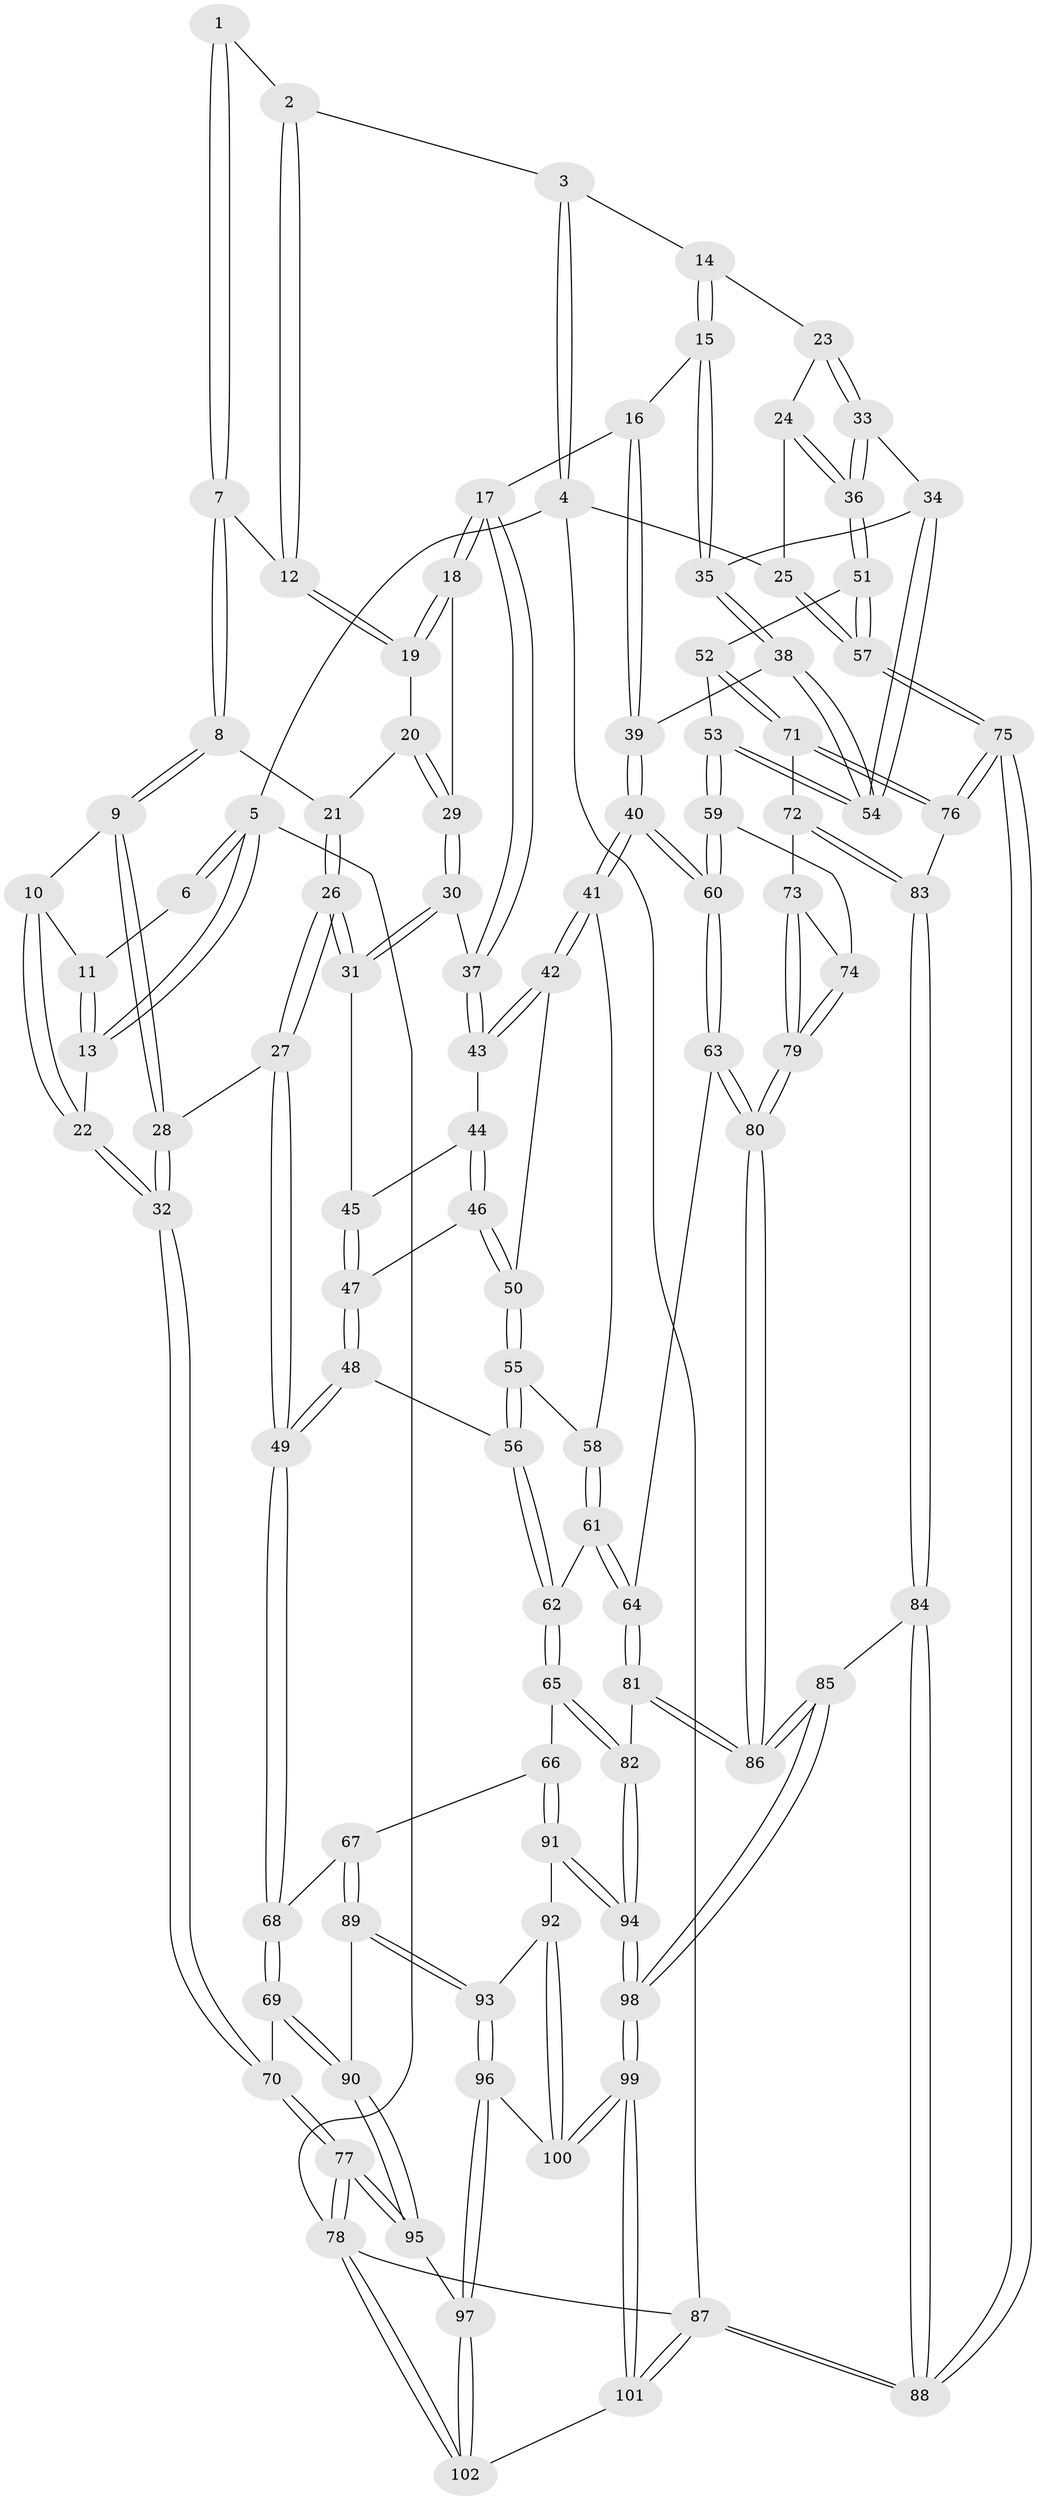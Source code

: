 // coarse degree distribution, {4: 0.5081967213114754, 5: 0.22950819672131148, 7: 0.03278688524590164, 3: 0.19672131147540983, 6: 0.01639344262295082, 2: 0.01639344262295082}
// Generated by graph-tools (version 1.1) at 2025/52/02/27/25 19:52:44]
// undirected, 102 vertices, 252 edges
graph export_dot {
graph [start="1"]
  node [color=gray90,style=filled];
  1 [pos="+0.21626574093680836+0"];
  2 [pos="+0.5557471067390228+0"];
  3 [pos="+0.7148969867470925+0"];
  4 [pos="+1+0"];
  5 [pos="+0+0"];
  6 [pos="+0.17432468411159127+0"];
  7 [pos="+0.24591088160165045+0.09654108339941657"];
  8 [pos="+0.22632166593350572+0.14919528849726518"];
  9 [pos="+0.19007661592630398+0.16512625403608544"];
  10 [pos="+0.12409811452598452+0.14391349629232544"];
  11 [pos="+0.10894460049472113+0.11691737755131047"];
  12 [pos="+0.4373627413902633+0.09697536967954193"];
  13 [pos="+0+0"];
  14 [pos="+0.722306555569364+0.035427588523906935"];
  15 [pos="+0.6497096323029738+0.22827071730387244"];
  16 [pos="+0.5227009281949847+0.2839957376388372"];
  17 [pos="+0.5155797497373992+0.28425584202119136"];
  18 [pos="+0.46640474233090135+0.19587096510055618"];
  19 [pos="+0.43548774299824516+0.12752105873595454"];
  20 [pos="+0.327391113292653+0.20218722834216976"];
  21 [pos="+0.23368277068440893+0.15553814799450064"];
  22 [pos="+0+0.35086281693203064"];
  23 [pos="+0.8605741687002588+0.20083801825300057"];
  24 [pos="+0.9587135572878149+0.1986117993082116"];
  25 [pos="+1+0"];
  26 [pos="+0.2797210964471241+0.3432668392645104"];
  27 [pos="+0.1449861229184948+0.4248074192011646"];
  28 [pos="+0.1147037252630532+0.41264590309336857"];
  29 [pos="+0.3384175575348124+0.24257744686553487"];
  30 [pos="+0.3465734985833655+0.2971656852284952"];
  31 [pos="+0.30564134265368026+0.3358186462884016"];
  32 [pos="+0+0.405123161058462"];
  33 [pos="+0.8462246047451787+0.3340633106022832"];
  34 [pos="+0.8336176408582543+0.336660438271266"];
  35 [pos="+0.7293614808709157+0.33599025193383836"];
  36 [pos="+0.954450267092975+0.39294921004573874"];
  37 [pos="+0.5000324405936851+0.29680170293259817"];
  38 [pos="+0.7066839894585906+0.3962423933800601"];
  39 [pos="+0.6253423137629855+0.4584534379651517"];
  40 [pos="+0.5990179382994589+0.527700091327382"];
  41 [pos="+0.5402104990709767+0.5051299545457266"];
  42 [pos="+0.483464253919909+0.4419962063505381"];
  43 [pos="+0.48604542195732664+0.3380213557195322"];
  44 [pos="+0.40252434406893234+0.3929413728460881"];
  45 [pos="+0.34318449041249705+0.3738461566443315"];
  46 [pos="+0.40068568833191076+0.45447085338960225"];
  47 [pos="+0.3639106928460032+0.4446206773412936"];
  48 [pos="+0.25427102866813284+0.49607522158218"];
  49 [pos="+0.1916001443540142+0.4864324287948101"];
  50 [pos="+0.4102544181340061+0.4635169543867429"];
  51 [pos="+1+0.4678939240560098"];
  52 [pos="+0.9188741942862039+0.5331627643731919"];
  53 [pos="+0.789438180603193+0.5055780782103155"];
  54 [pos="+0.7870189662961443+0.49942614279010566"];
  55 [pos="+0.4010456240063751+0.5117793349843914"];
  56 [pos="+0.3433317998351024+0.5393325580474133"];
  57 [pos="+1+0.48108590050554795"];
  58 [pos="+0.4435892927322555+0.545843145609455"];
  59 [pos="+0.6805925528050593+0.5903875865953876"];
  60 [pos="+0.6208170973167317+0.5822297820096596"];
  61 [pos="+0.43510189321397313+0.6100678695633351"];
  62 [pos="+0.37229654480474683+0.6432194037074265"];
  63 [pos="+0.5956883894437002+0.6209473516844499"];
  64 [pos="+0.5614498998035432+0.64917066256698"];
  65 [pos="+0.364690489016412+0.6573821749640116"];
  66 [pos="+0.27064818355726245+0.6783815813056863"];
  67 [pos="+0.20516617081249955+0.6467677830970437"];
  68 [pos="+0.20452181730973795+0.6452503660398516"];
  69 [pos="+0+0.6404021579322755"];
  70 [pos="+0+0.5346592816697261"];
  71 [pos="+0.8826682909067867+0.607260205435648"];
  72 [pos="+0.8039958900393467+0.6633780758047279"];
  73 [pos="+0.7590001332911029+0.6447270734513859"];
  74 [pos="+0.6998126935749864+0.6078186267525691"];
  75 [pos="+1+1"];
  76 [pos="+0.9359561513073741+0.7227271797664662"];
  77 [pos="+0+0.8287338039814058"];
  78 [pos="+0+1"];
  79 [pos="+0.7040920926703542+0.7695981902618301"];
  80 [pos="+0.698576209475885+0.8063640396390677"];
  81 [pos="+0.5065861549102101+0.771459497536018"];
  82 [pos="+0.4636777203055088+0.79897636635965"];
  83 [pos="+0.8099668633674372+0.7127396923525176"];
  84 [pos="+0.7829656268119332+0.8587382510107013"];
  85 [pos="+0.7105060194621083+0.8425289129671995"];
  86 [pos="+0.7055308009295448+0.8371538619889227"];
  87 [pos="+1+1"];
  88 [pos="+1+1"];
  89 [pos="+0.11996798154985597+0.7810397387161498"];
  90 [pos="+0.099227431493005+0.7785824889460778"];
  91 [pos="+0.29171692977412206+0.8068495602888774"];
  92 [pos="+0.27654523858508456+0.8177980847291104"];
  93 [pos="+0.16763677433493696+0.8486038163758107"];
  94 [pos="+0.44274886098656446+0.8405628252910503"];
  95 [pos="+0.016388736061690307+0.8307063063046553"];
  96 [pos="+0.1619006710275482+0.9053608554586616"];
  97 [pos="+0.08060021653553871+1"];
  98 [pos="+0.4623232337336681+1"];
  99 [pos="+0.4560063687817374+1"];
  100 [pos="+0.294229179363209+0.9595758948087885"];
  101 [pos="+0.45703328651595343+1"];
  102 [pos="+0+1"];
  1 -- 2;
  1 -- 7;
  1 -- 7;
  2 -- 3;
  2 -- 12;
  2 -- 12;
  3 -- 4;
  3 -- 4;
  3 -- 14;
  4 -- 5;
  4 -- 25;
  4 -- 87;
  5 -- 6;
  5 -- 6;
  5 -- 13;
  5 -- 13;
  5 -- 78;
  6 -- 11;
  7 -- 8;
  7 -- 8;
  7 -- 12;
  8 -- 9;
  8 -- 9;
  8 -- 21;
  9 -- 10;
  9 -- 28;
  9 -- 28;
  10 -- 11;
  10 -- 22;
  10 -- 22;
  11 -- 13;
  11 -- 13;
  12 -- 19;
  12 -- 19;
  13 -- 22;
  14 -- 15;
  14 -- 15;
  14 -- 23;
  15 -- 16;
  15 -- 35;
  15 -- 35;
  16 -- 17;
  16 -- 39;
  16 -- 39;
  17 -- 18;
  17 -- 18;
  17 -- 37;
  17 -- 37;
  18 -- 19;
  18 -- 19;
  18 -- 29;
  19 -- 20;
  20 -- 21;
  20 -- 29;
  20 -- 29;
  21 -- 26;
  21 -- 26;
  22 -- 32;
  22 -- 32;
  23 -- 24;
  23 -- 33;
  23 -- 33;
  24 -- 25;
  24 -- 36;
  24 -- 36;
  25 -- 57;
  25 -- 57;
  26 -- 27;
  26 -- 27;
  26 -- 31;
  26 -- 31;
  27 -- 28;
  27 -- 49;
  27 -- 49;
  28 -- 32;
  28 -- 32;
  29 -- 30;
  29 -- 30;
  30 -- 31;
  30 -- 31;
  30 -- 37;
  31 -- 45;
  32 -- 70;
  32 -- 70;
  33 -- 34;
  33 -- 36;
  33 -- 36;
  34 -- 35;
  34 -- 54;
  34 -- 54;
  35 -- 38;
  35 -- 38;
  36 -- 51;
  36 -- 51;
  37 -- 43;
  37 -- 43;
  38 -- 39;
  38 -- 54;
  38 -- 54;
  39 -- 40;
  39 -- 40;
  40 -- 41;
  40 -- 41;
  40 -- 60;
  40 -- 60;
  41 -- 42;
  41 -- 42;
  41 -- 58;
  42 -- 43;
  42 -- 43;
  42 -- 50;
  43 -- 44;
  44 -- 45;
  44 -- 46;
  44 -- 46;
  45 -- 47;
  45 -- 47;
  46 -- 47;
  46 -- 50;
  46 -- 50;
  47 -- 48;
  47 -- 48;
  48 -- 49;
  48 -- 49;
  48 -- 56;
  49 -- 68;
  49 -- 68;
  50 -- 55;
  50 -- 55;
  51 -- 52;
  51 -- 57;
  51 -- 57;
  52 -- 53;
  52 -- 71;
  52 -- 71;
  53 -- 54;
  53 -- 54;
  53 -- 59;
  53 -- 59;
  55 -- 56;
  55 -- 56;
  55 -- 58;
  56 -- 62;
  56 -- 62;
  57 -- 75;
  57 -- 75;
  58 -- 61;
  58 -- 61;
  59 -- 60;
  59 -- 60;
  59 -- 74;
  60 -- 63;
  60 -- 63;
  61 -- 62;
  61 -- 64;
  61 -- 64;
  62 -- 65;
  62 -- 65;
  63 -- 64;
  63 -- 80;
  63 -- 80;
  64 -- 81;
  64 -- 81;
  65 -- 66;
  65 -- 82;
  65 -- 82;
  66 -- 67;
  66 -- 91;
  66 -- 91;
  67 -- 68;
  67 -- 89;
  67 -- 89;
  68 -- 69;
  68 -- 69;
  69 -- 70;
  69 -- 90;
  69 -- 90;
  70 -- 77;
  70 -- 77;
  71 -- 72;
  71 -- 76;
  71 -- 76;
  72 -- 73;
  72 -- 83;
  72 -- 83;
  73 -- 74;
  73 -- 79;
  73 -- 79;
  74 -- 79;
  74 -- 79;
  75 -- 76;
  75 -- 76;
  75 -- 88;
  75 -- 88;
  76 -- 83;
  77 -- 78;
  77 -- 78;
  77 -- 95;
  77 -- 95;
  78 -- 102;
  78 -- 102;
  78 -- 87;
  79 -- 80;
  79 -- 80;
  80 -- 86;
  80 -- 86;
  81 -- 82;
  81 -- 86;
  81 -- 86;
  82 -- 94;
  82 -- 94;
  83 -- 84;
  83 -- 84;
  84 -- 85;
  84 -- 88;
  84 -- 88;
  85 -- 86;
  85 -- 86;
  85 -- 98;
  85 -- 98;
  87 -- 88;
  87 -- 88;
  87 -- 101;
  87 -- 101;
  89 -- 90;
  89 -- 93;
  89 -- 93;
  90 -- 95;
  90 -- 95;
  91 -- 92;
  91 -- 94;
  91 -- 94;
  92 -- 93;
  92 -- 100;
  92 -- 100;
  93 -- 96;
  93 -- 96;
  94 -- 98;
  94 -- 98;
  95 -- 97;
  96 -- 97;
  96 -- 97;
  96 -- 100;
  97 -- 102;
  97 -- 102;
  98 -- 99;
  98 -- 99;
  99 -- 100;
  99 -- 100;
  99 -- 101;
  99 -- 101;
  101 -- 102;
}
